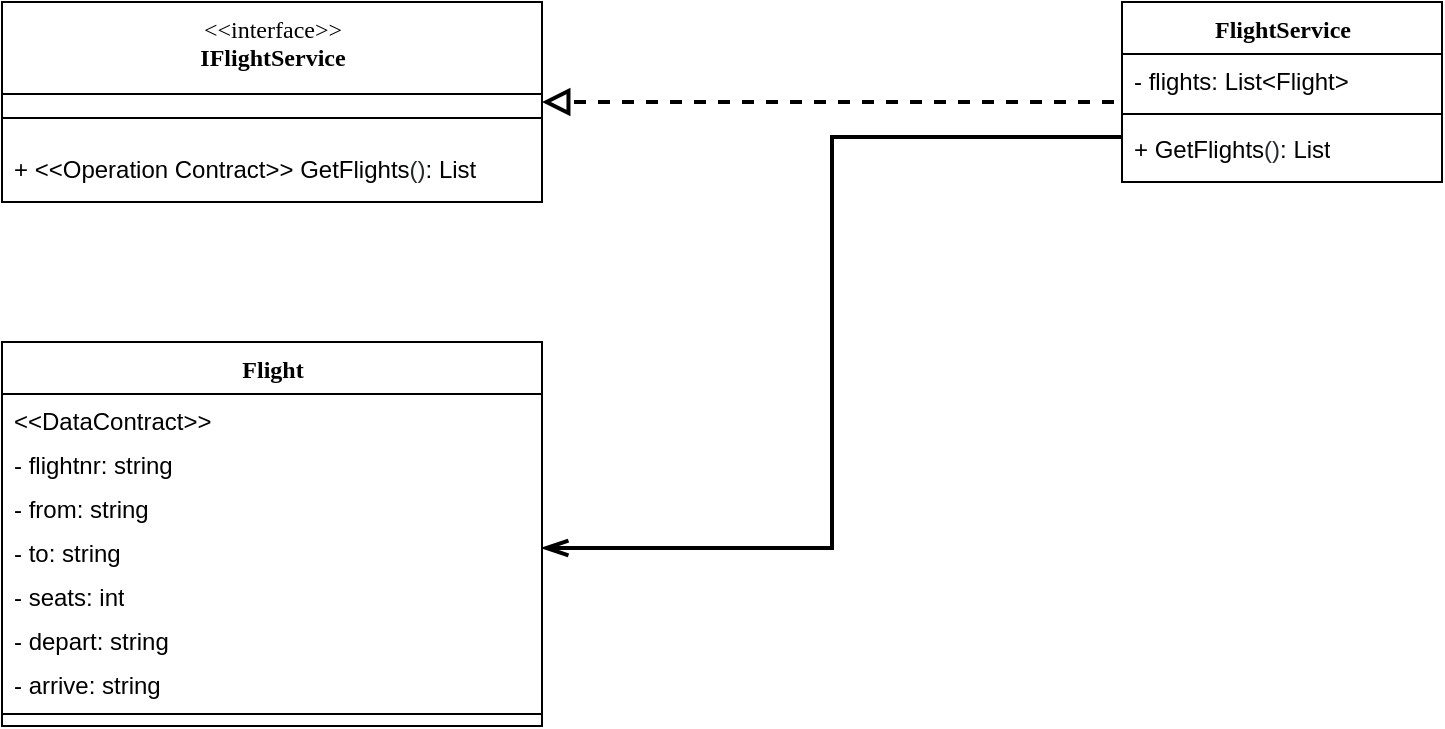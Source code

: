 <mxfile version="12.7.1" type="device"><diagram name="Page-1" id="9f46799a-70d6-7492-0946-bef42562c5a5"><mxGraphModel dx="2062" dy="1122" grid="1" gridSize="10" guides="1" tooltips="1" connect="1" arrows="1" fold="1" page="1" pageScale="1" pageWidth="1100" pageHeight="850" background="#ffffff" math="0" shadow="0"><root><mxCell id="0"/><mxCell id="1" parent="0"/><mxCell id="78961159f06e98e8-17" value="&lt;span style=&quot;font-weight: normal&quot;&gt;&amp;lt;&amp;lt;interface&amp;gt;&amp;gt;&lt;/span&gt;&lt;br&gt;IFlightService" style="swimlane;html=1;fontStyle=1;align=center;verticalAlign=top;childLayout=stackLayout;horizontal=1;startSize=46;horizontalStack=0;resizeParent=1;resizeLast=0;collapsible=1;marginBottom=0;swimlaneFillColor=#ffffff;rounded=0;shadow=0;comic=0;labelBackgroundColor=none;strokeWidth=1;fillColor=none;fontFamily=Verdana;fontSize=12" parent="1" vertex="1"><mxGeometry x="90" y="120" width="270" height="100" as="geometry"><mxRectangle x="90" y="120" width="130" height="30" as="alternateBounds"/></mxGeometry></mxCell><mxCell id="78961159f06e98e8-19" value="" style="line;html=1;strokeWidth=1;fillColor=none;align=left;verticalAlign=middle;spacingTop=-1;spacingLeft=3;spacingRight=3;rotatable=0;labelPosition=right;points=[];portConstraint=eastwest;" parent="78961159f06e98e8-17" vertex="1"><mxGeometry y="46" width="270" height="24" as="geometry"/></mxCell><mxCell id="78961159f06e98e8-27" value="+ &amp;lt;&amp;lt;Operation Contract&amp;gt;&amp;gt;&amp;nbsp;&lt;span class=&quot;pl-en&quot; style=&quot;box-sizing: border-box ; white-space: pre ; background-color: rgb(255 , 255 , 255)&quot;&gt;GetFlights&lt;/span&gt;&lt;span style=&quot;color: rgb(36 , 41 , 46) ; font-family: , &amp;#34;consolas&amp;#34; , &amp;#34;liberation mono&amp;#34; , &amp;#34;menlo&amp;#34; , monospace ; white-space: pre ; background-color: rgb(255 , 255 , 255)&quot;&gt;()&lt;/span&gt;: List" style="text;html=1;strokeColor=none;fillColor=none;align=left;verticalAlign=top;spacingLeft=4;spacingRight=4;whiteSpace=wrap;overflow=hidden;rotatable=0;points=[[0,0.5],[1,0.5]];portConstraint=eastwest;" parent="78961159f06e98e8-17" vertex="1"><mxGeometry y="70" width="270" height="30" as="geometry"/></mxCell><mxCell id="78961159f06e98e8-122" style="edgeStyle=elbowEdgeStyle;html=1;labelBackgroundColor=none;startFill=0;endArrow=block;endFill=0;fontFamily=Verdana;fontSize=12;elbow=vertical;dashed=1;entryX=1;entryY=0.5;entryDx=0;entryDy=0;strokeWidth=2;endSize=9;startSize=9;targetPerimeterSpacing=4;sourcePerimeterSpacing=4;jumpSize=6;" parent="1" source="78961159f06e98e8-30" target="78961159f06e98e8-17" edge="1"><mxGeometry relative="1" as="geometry"><mxPoint x="360" y="145" as="targetPoint"/></mxGeometry></mxCell><mxCell id="dMmxjzSHwuImqqONyMzp-12" style="edgeStyle=orthogonalEdgeStyle;rounded=0;jumpSize=6;orthogonalLoop=1;jettySize=auto;html=1;exitX=0;exitY=0.75;exitDx=0;exitDy=0;entryX=1;entryY=0.5;entryDx=0;entryDy=0;startSize=9;sourcePerimeterSpacing=4;endArrow=openThin;endFill=0;endSize=9;targetPerimeterSpacing=4;strokeWidth=2;" edge="1" parent="1" source="78961159f06e98e8-30" target="dMmxjzSHwuImqqONyMzp-6"><mxGeometry relative="1" as="geometry"/></mxCell><mxCell id="78961159f06e98e8-30" value="FlightService" style="swimlane;html=1;fontStyle=1;align=center;verticalAlign=top;childLayout=stackLayout;horizontal=1;startSize=26;horizontalStack=0;resizeParent=1;resizeLast=0;collapsible=1;marginBottom=0;swimlaneFillColor=#ffffff;rounded=0;shadow=0;comic=0;labelBackgroundColor=none;strokeWidth=1;fillColor=none;fontFamily=Verdana;fontSize=12" parent="1" vertex="1"><mxGeometry x="650" y="120" width="160" height="90" as="geometry"/></mxCell><mxCell id="78961159f06e98e8-31" value="- flights: List&amp;lt;Flight&amp;gt;" style="text;html=1;strokeColor=none;fillColor=none;align=left;verticalAlign=top;spacingLeft=4;spacingRight=4;whiteSpace=wrap;overflow=hidden;rotatable=0;points=[[0,0.5],[1,0.5]];portConstraint=eastwest;" parent="78961159f06e98e8-30" vertex="1"><mxGeometry y="26" width="160" height="26" as="geometry"/></mxCell><mxCell id="78961159f06e98e8-38" value="" style="line;html=1;strokeWidth=1;fillColor=none;align=left;verticalAlign=middle;spacingTop=-1;spacingLeft=3;spacingRight=3;rotatable=0;labelPosition=right;points=[];portConstraint=eastwest;" parent="78961159f06e98e8-30" vertex="1"><mxGeometry y="52" width="160" height="8" as="geometry"/></mxCell><mxCell id="78961159f06e98e8-39" value="+&amp;nbsp;&lt;span class=&quot;pl-en&quot; style=&quot;box-sizing: border-box ; white-space: pre ; background-color: rgb(255 , 255 , 255)&quot;&gt;GetFlights&lt;/span&gt;&lt;span style=&quot;color: rgb(36 , 41 , 46) ; white-space: pre ; background-color: rgb(255 , 255 , 255)&quot;&gt;()&lt;/span&gt;: List" style="text;html=1;strokeColor=none;fillColor=none;align=left;verticalAlign=top;spacingLeft=4;spacingRight=4;whiteSpace=wrap;overflow=hidden;rotatable=0;points=[[0,0.5],[1,0.5]];portConstraint=eastwest;" parent="78961159f06e98e8-30" vertex="1"><mxGeometry y="60" width="160" height="26" as="geometry"/></mxCell><mxCell id="dMmxjzSHwuImqqONyMzp-1" value="Flight" style="swimlane;html=1;fontStyle=1;align=center;verticalAlign=top;childLayout=stackLayout;horizontal=1;startSize=26;horizontalStack=0;resizeParent=1;resizeLast=0;collapsible=1;marginBottom=0;swimlaneFillColor=#ffffff;rounded=0;shadow=0;comic=0;labelBackgroundColor=none;strokeWidth=1;fillColor=none;fontFamily=Verdana;fontSize=12" vertex="1" parent="1"><mxGeometry x="90" y="290" width="270" height="192" as="geometry"/></mxCell><mxCell id="dMmxjzSHwuImqqONyMzp-10" value="&amp;lt;&amp;lt;DataContract&amp;gt;&amp;gt;" style="text;html=1;strokeColor=none;fillColor=none;align=left;verticalAlign=top;spacingLeft=4;spacingRight=4;whiteSpace=wrap;overflow=hidden;rotatable=0;points=[[0,0.5],[1,0.5]];portConstraint=eastwest;" vertex="1" parent="dMmxjzSHwuImqqONyMzp-1"><mxGeometry y="26" width="270" height="22" as="geometry"/></mxCell><mxCell id="dMmxjzSHwuImqqONyMzp-4" value="- flightnr: string" style="text;html=1;strokeColor=none;fillColor=none;align=left;verticalAlign=top;spacingLeft=4;spacingRight=4;whiteSpace=wrap;overflow=hidden;rotatable=0;points=[[0,0.5],[1,0.5]];portConstraint=eastwest;" vertex="1" parent="dMmxjzSHwuImqqONyMzp-1"><mxGeometry y="48" width="270" height="22" as="geometry"/></mxCell><mxCell id="dMmxjzSHwuImqqONyMzp-5" value="- from: string" style="text;html=1;strokeColor=none;fillColor=none;align=left;verticalAlign=top;spacingLeft=4;spacingRight=4;whiteSpace=wrap;overflow=hidden;rotatable=0;points=[[0,0.5],[1,0.5]];portConstraint=eastwest;" vertex="1" parent="dMmxjzSHwuImqqONyMzp-1"><mxGeometry y="70" width="270" height="22" as="geometry"/></mxCell><mxCell id="dMmxjzSHwuImqqONyMzp-6" value="- to: string" style="text;html=1;strokeColor=none;fillColor=none;align=left;verticalAlign=top;spacingLeft=4;spacingRight=4;whiteSpace=wrap;overflow=hidden;rotatable=0;points=[[0,0.5],[1,0.5]];portConstraint=eastwest;" vertex="1" parent="dMmxjzSHwuImqqONyMzp-1"><mxGeometry y="92" width="270" height="22" as="geometry"/></mxCell><mxCell id="dMmxjzSHwuImqqONyMzp-7" value="- seats: int" style="text;html=1;strokeColor=none;fillColor=none;align=left;verticalAlign=top;spacingLeft=4;spacingRight=4;whiteSpace=wrap;overflow=hidden;rotatable=0;points=[[0,0.5],[1,0.5]];portConstraint=eastwest;" vertex="1" parent="dMmxjzSHwuImqqONyMzp-1"><mxGeometry y="114" width="270" height="22" as="geometry"/></mxCell><mxCell id="dMmxjzSHwuImqqONyMzp-8" value="- depart: string" style="text;html=1;strokeColor=none;fillColor=none;align=left;verticalAlign=top;spacingLeft=4;spacingRight=4;whiteSpace=wrap;overflow=hidden;rotatable=0;points=[[0,0.5],[1,0.5]];portConstraint=eastwest;" vertex="1" parent="dMmxjzSHwuImqqONyMzp-1"><mxGeometry y="136" width="270" height="22" as="geometry"/></mxCell><mxCell id="dMmxjzSHwuImqqONyMzp-9" value="- arrive: string" style="text;html=1;strokeColor=none;fillColor=none;align=left;verticalAlign=top;spacingLeft=4;spacingRight=4;whiteSpace=wrap;overflow=hidden;rotatable=0;points=[[0,0.5],[1,0.5]];portConstraint=eastwest;" vertex="1" parent="dMmxjzSHwuImqqONyMzp-1"><mxGeometry y="158" width="270" height="22" as="geometry"/></mxCell><mxCell id="dMmxjzSHwuImqqONyMzp-2" value="" style="line;html=1;strokeWidth=1;fillColor=none;align=left;verticalAlign=middle;spacingTop=-1;spacingLeft=3;spacingRight=3;rotatable=0;labelPosition=right;points=[];portConstraint=eastwest;" vertex="1" parent="dMmxjzSHwuImqqONyMzp-1"><mxGeometry y="180" width="270" height="12" as="geometry"/></mxCell></root></mxGraphModel></diagram></mxfile>